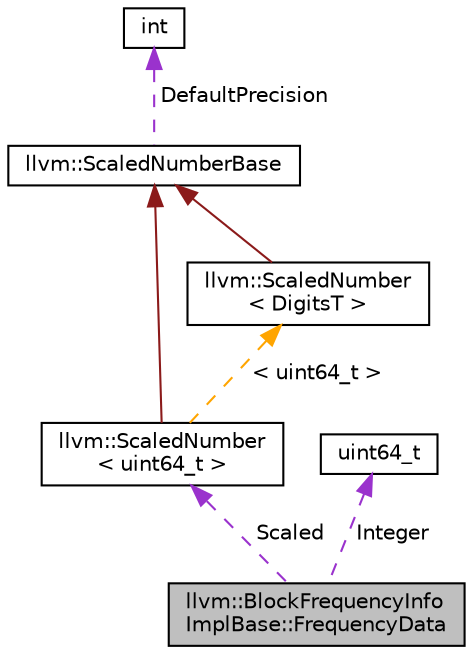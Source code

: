 digraph "llvm::BlockFrequencyInfoImplBase::FrequencyData"
{
 // LATEX_PDF_SIZE
  bgcolor="transparent";
  edge [fontname="Helvetica",fontsize="10",labelfontname="Helvetica",labelfontsize="10"];
  node [fontname="Helvetica",fontsize="10",shape="box"];
  Node1 [label="llvm::BlockFrequencyInfo\lImplBase::FrequencyData",height=0.2,width=0.4,color="black", fillcolor="grey75", style="filled", fontcolor="black",tooltip="Stats about a block itself."];
  Node2 -> Node1 [dir="back",color="darkorchid3",fontsize="10",style="dashed",label=" Scaled" ,fontname="Helvetica"];
  Node2 [label="llvm::ScaledNumber\l\< uint64_t \>",height=0.2,width=0.4,color="black",URL="$classllvm_1_1ScaledNumber.html",tooltip=" "];
  Node3 -> Node2 [dir="back",color="firebrick4",fontsize="10",style="solid",fontname="Helvetica"];
  Node3 [label="llvm::ScaledNumberBase",height=0.2,width=0.4,color="black",URL="$classllvm_1_1ScaledNumberBase.html",tooltip=" "];
  Node4 -> Node3 [dir="back",color="darkorchid3",fontsize="10",style="dashed",label=" DefaultPrecision" ,fontname="Helvetica"];
  Node4 [label="int",height=0.2,width=0.4,color="black",tooltip=" "];
  Node5 -> Node2 [dir="back",color="orange",fontsize="10",style="dashed",label=" \< uint64_t \>" ,fontname="Helvetica"];
  Node5 [label="llvm::ScaledNumber\l\< DigitsT \>",height=0.2,width=0.4,color="black",URL="$classllvm_1_1ScaledNumber.html",tooltip="Simple representation of a scaled number."];
  Node3 -> Node5 [dir="back",color="firebrick4",fontsize="10",style="solid",fontname="Helvetica"];
  Node6 -> Node1 [dir="back",color="darkorchid3",fontsize="10",style="dashed",label=" Integer" ,fontname="Helvetica"];
  Node6 [label="uint64_t",height=0.2,width=0.4,color="black",tooltip=" "];
}

